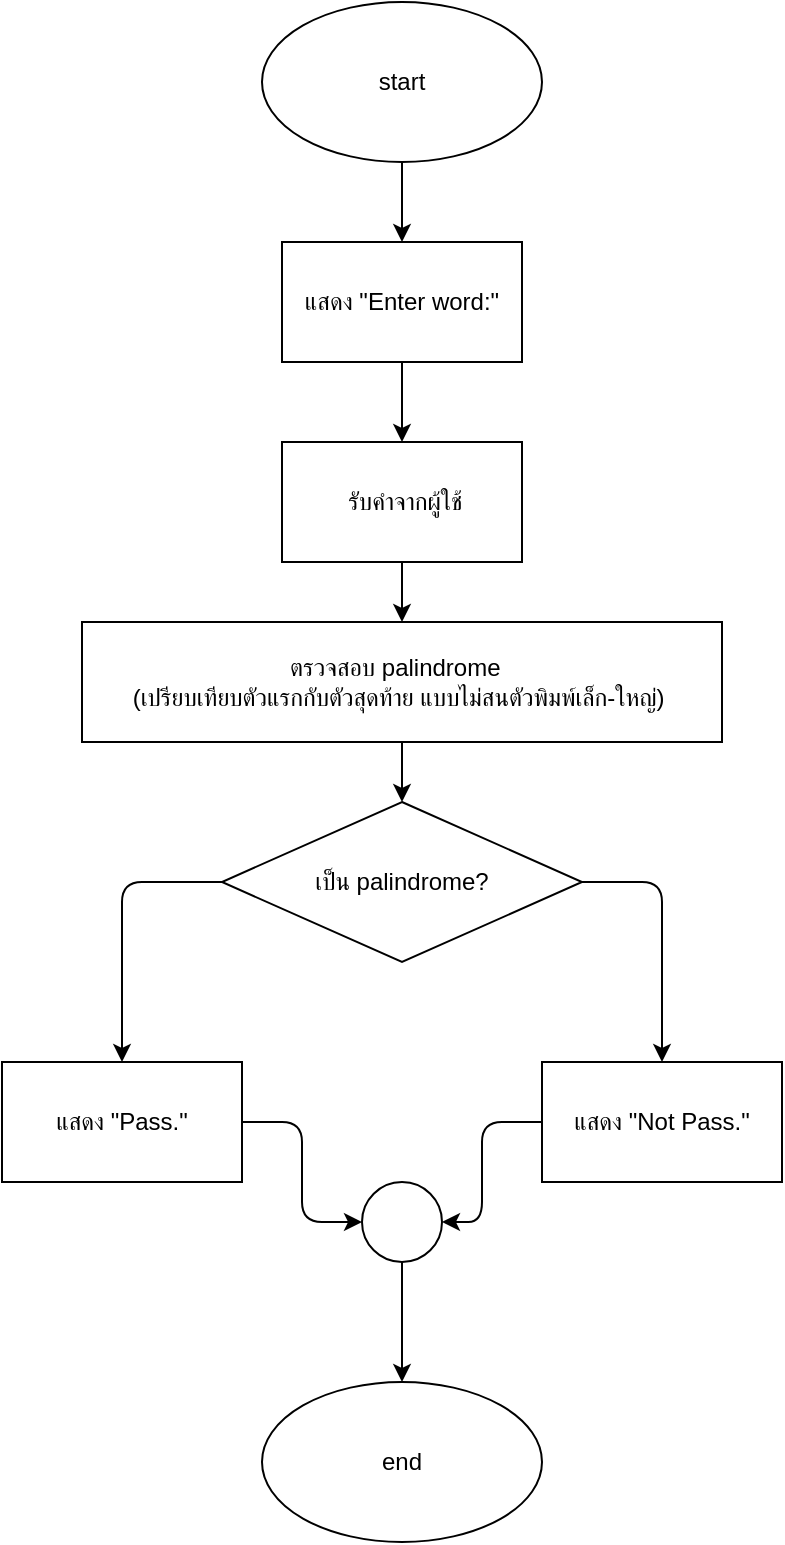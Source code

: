 <mxfile>
  <diagram id="ZV0-iu6guFHf-BWjfAxk" name="Page-1">
    <mxGraphModel dx="1205" dy="1408" grid="1" gridSize="10" guides="1" tooltips="1" connect="1" arrows="1" fold="1" page="1" pageScale="1" pageWidth="850" pageHeight="1100" math="0" shadow="0">
      <root>
        <mxCell id="0" />
        <mxCell id="1" parent="0" />
        <mxCell id="5" value="" style="edgeStyle=none;html=1;" edge="1" parent="1" source="2" target="3">
          <mxGeometry relative="1" as="geometry" />
        </mxCell>
        <mxCell id="2" value="start" style="ellipse;whiteSpace=wrap;html=1;" vertex="1" parent="1">
          <mxGeometry x="360" y="150" width="140" height="80" as="geometry" />
        </mxCell>
        <mxCell id="6" value="" style="edgeStyle=none;html=1;" edge="1" parent="1" source="3" target="4">
          <mxGeometry relative="1" as="geometry" />
        </mxCell>
        <mxCell id="3" value="แสดง &quot;Enter word:&quot;" style="rounded=0;whiteSpace=wrap;html=1;" vertex="1" parent="1">
          <mxGeometry x="370" y="270" width="120" height="60" as="geometry" />
        </mxCell>
        <mxCell id="8" value="" style="edgeStyle=none;html=1;" edge="1" parent="1" source="4" target="7">
          <mxGeometry relative="1" as="geometry" />
        </mxCell>
        <mxCell id="4" value="&amp;nbsp;รับคำจากผู้ใช้" style="rounded=0;whiteSpace=wrap;html=1;" vertex="1" parent="1">
          <mxGeometry x="370" y="370" width="120" height="60" as="geometry" />
        </mxCell>
        <mxCell id="10" value="" style="edgeStyle=none;html=1;" edge="1" parent="1" source="7" target="9">
          <mxGeometry relative="1" as="geometry" />
        </mxCell>
        <mxCell id="7" value="&lt;div&gt;&lt;font color=&quot;#000000&quot;&gt;ตรวจสอบ palindrome&amp;nbsp;&amp;nbsp;&lt;/font&gt;&lt;/div&gt;&lt;div&gt;&lt;font color=&quot;#000000&quot;&gt;(เปรียบเทียบตัวแรกกับตัวสุดท้าย&amp;nbsp;&lt;/font&gt;&lt;span style=&quot;background-color: transparent;&quot;&gt;แบบไม่สนตัวพิมพ์เล็ก-ใหญ่)&amp;nbsp;&lt;/span&gt;&lt;/div&gt;" style="rounded=0;whiteSpace=wrap;html=1;" vertex="1" parent="1">
          <mxGeometry x="270" y="460" width="320" height="60" as="geometry" />
        </mxCell>
        <mxCell id="14" style="edgeStyle=none;html=1;entryX=0.5;entryY=0;entryDx=0;entryDy=0;" edge="1" parent="1" source="9" target="11">
          <mxGeometry relative="1" as="geometry">
            <Array as="points">
              <mxPoint x="290" y="590" />
            </Array>
          </mxGeometry>
        </mxCell>
        <mxCell id="15" style="edgeStyle=none;html=1;entryX=0.5;entryY=0;entryDx=0;entryDy=0;" edge="1" parent="1" source="9" target="12">
          <mxGeometry relative="1" as="geometry">
            <Array as="points">
              <mxPoint x="560" y="590" />
            </Array>
          </mxGeometry>
        </mxCell>
        <mxCell id="9" value="เป็น palindrome?" style="rhombus;whiteSpace=wrap;html=1;" vertex="1" parent="1">
          <mxGeometry x="340" y="550" width="180" height="80" as="geometry" />
        </mxCell>
        <mxCell id="17" style="edgeStyle=none;html=1;entryX=0;entryY=0.5;entryDx=0;entryDy=0;" edge="1" parent="1" source="11" target="16">
          <mxGeometry relative="1" as="geometry">
            <Array as="points">
              <mxPoint x="380" y="710" />
              <mxPoint x="380" y="760" />
            </Array>
          </mxGeometry>
        </mxCell>
        <mxCell id="11" value="แสดง &quot;Pass.&quot;" style="rounded=0;whiteSpace=wrap;html=1;" vertex="1" parent="1">
          <mxGeometry x="230" y="680" width="120" height="60" as="geometry" />
        </mxCell>
        <mxCell id="18" style="edgeStyle=none;html=1;entryX=1;entryY=0.5;entryDx=0;entryDy=0;" edge="1" parent="1" source="12" target="16">
          <mxGeometry relative="1" as="geometry">
            <Array as="points">
              <mxPoint x="470" y="710" />
              <mxPoint x="470" y="760" />
            </Array>
          </mxGeometry>
        </mxCell>
        <mxCell id="12" value="แสดง &quot;Not Pass.&quot;" style="rounded=0;whiteSpace=wrap;html=1;" vertex="1" parent="1">
          <mxGeometry x="500" y="680" width="120" height="60" as="geometry" />
        </mxCell>
        <mxCell id="13" value="end" style="ellipse;whiteSpace=wrap;html=1;" vertex="1" parent="1">
          <mxGeometry x="360" y="840" width="140" height="80" as="geometry" />
        </mxCell>
        <mxCell id="19" value="" style="edgeStyle=none;html=1;" edge="1" parent="1" source="16" target="13">
          <mxGeometry relative="1" as="geometry" />
        </mxCell>
        <mxCell id="16" value="" style="ellipse;whiteSpace=wrap;html=1;aspect=fixed;" vertex="1" parent="1">
          <mxGeometry x="410" y="740" width="40" height="40" as="geometry" />
        </mxCell>
      </root>
    </mxGraphModel>
  </diagram>
</mxfile>
